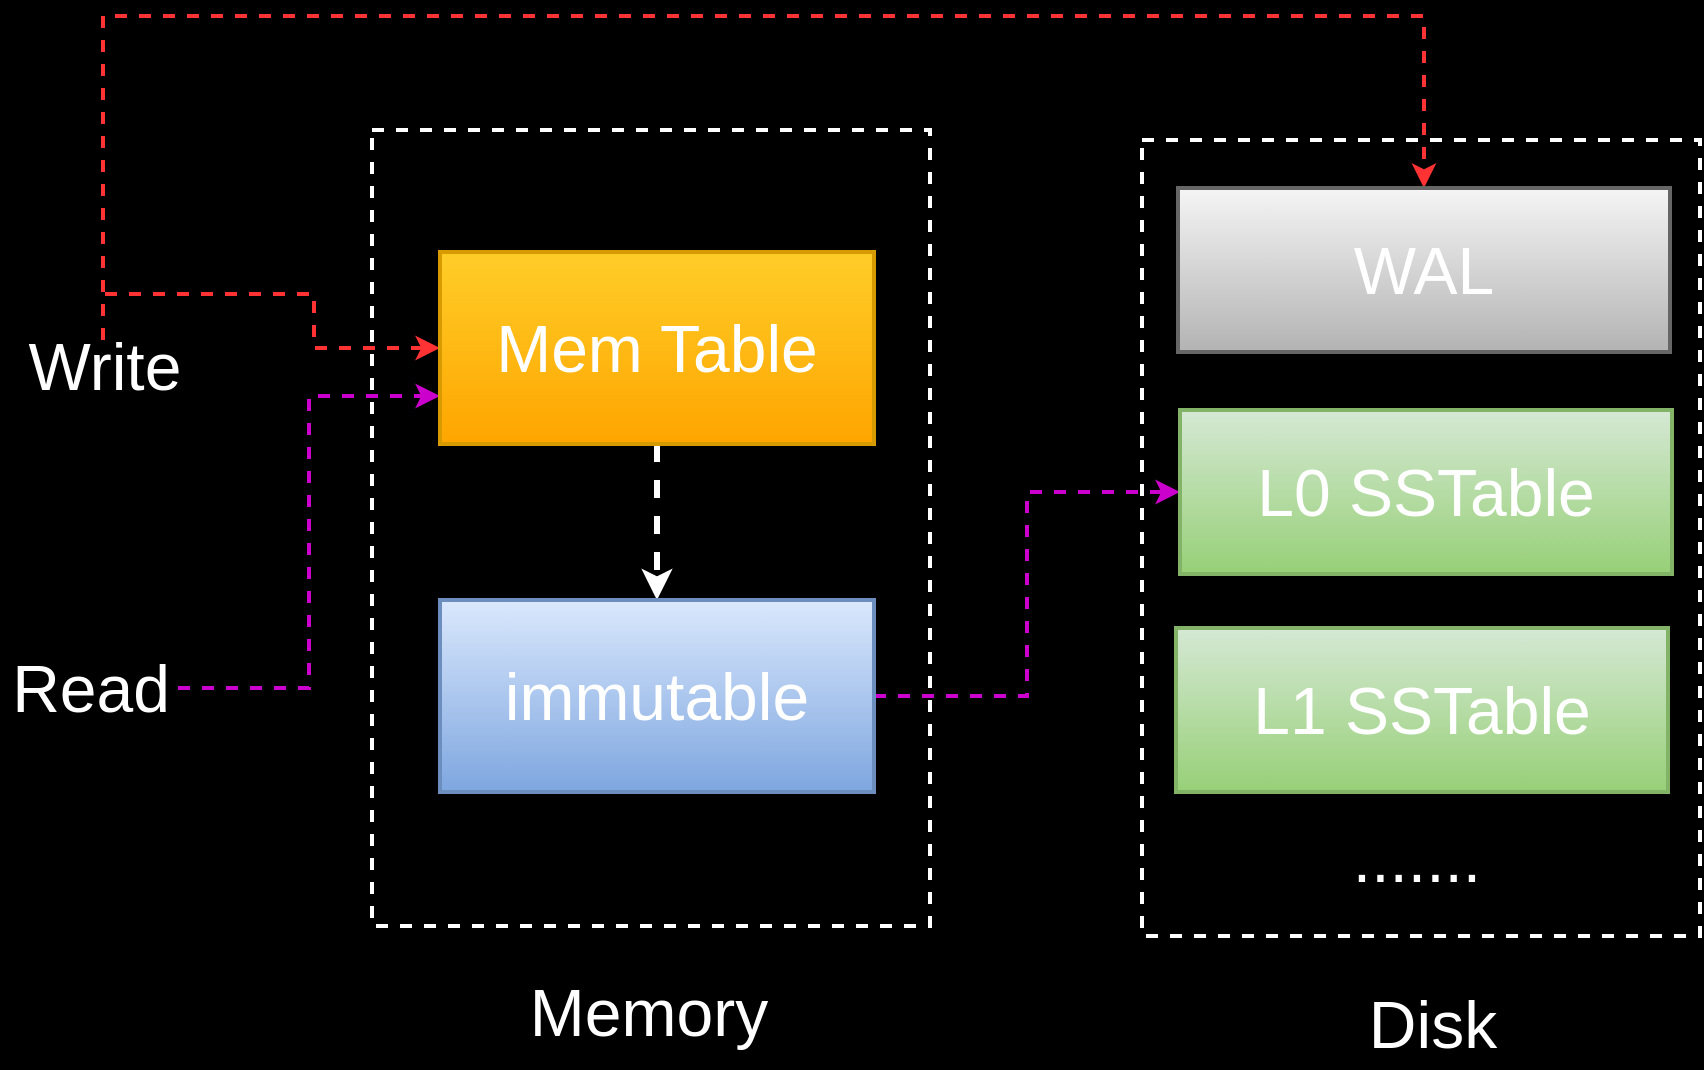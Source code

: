 <mxfile version="16.5.6" type="github">
  <diagram id="lhYuMvpGKN6Io1f8lzKl" name="第 1 页">
    <mxGraphModel dx="954" dy="691" grid="0" gridSize="10" guides="0" tooltips="1" connect="1" arrows="1" fold="1" page="1" pageScale="1" pageWidth="1169" pageHeight="1654" background="#000000" math="0" shadow="0">
      <root>
        <mxCell id="0" />
        <mxCell id="1" parent="0" />
        <mxCell id="5pnQOTz4l0Mb7uCBRQAC-1" value="" style="rounded=0;whiteSpace=wrap;html=1;dashed=1;strokeWidth=2;strokeColor=#FFFFFF;gradientColor=none;fillColor=none;" vertex="1" parent="1">
          <mxGeometry x="309" y="111" width="279" height="398" as="geometry" />
        </mxCell>
        <mxCell id="5pnQOTz4l0Mb7uCBRQAC-2" value="" style="rounded=0;whiteSpace=wrap;html=1;dashed=1;strokeWidth=2;strokeColor=#FFFFFF;gradientColor=none;fillColor=none;" vertex="1" parent="1">
          <mxGeometry x="694" y="116" width="279" height="398" as="geometry" />
        </mxCell>
        <mxCell id="5pnQOTz4l0Mb7uCBRQAC-18" style="edgeStyle=orthogonalEdgeStyle;rounded=0;orthogonalLoop=1;jettySize=auto;html=1;entryX=0;entryY=0.5;entryDx=0;entryDy=0;dashed=1;fontSize=33;fontColor=#FFFFFF;strokeColor=#FF3333;strokeWidth=2;fillColor=#f8cecc;gradientColor=#ea6b66;" edge="1" parent="1" source="5pnQOTz4l0Mb7uCBRQAC-5" target="5pnQOTz4l0Mb7uCBRQAC-7">
          <mxGeometry relative="1" as="geometry">
            <Array as="points">
              <mxPoint x="280" y="193" />
              <mxPoint x="280" y="220" />
            </Array>
          </mxGeometry>
        </mxCell>
        <mxCell id="5pnQOTz4l0Mb7uCBRQAC-19" style="edgeStyle=orthogonalEdgeStyle;rounded=0;orthogonalLoop=1;jettySize=auto;html=1;entryX=0.5;entryY=0;entryDx=0;entryDy=0;dashed=1;fontSize=33;fontColor=#FFFFFF;strokeColor=#FF3333;strokeWidth=2;" edge="1" parent="1" source="5pnQOTz4l0Mb7uCBRQAC-5" target="5pnQOTz4l0Mb7uCBRQAC-13">
          <mxGeometry relative="1" as="geometry">
            <Array as="points">
              <mxPoint x="174" y="54" />
              <mxPoint x="835" y="54" />
            </Array>
          </mxGeometry>
        </mxCell>
        <mxCell id="5pnQOTz4l0Mb7uCBRQAC-5" value="&lt;font color=&quot;#ffffff&quot; style=&quot;font-size: 33px&quot;&gt;Write&lt;/font&gt;" style="text;html=1;align=center;verticalAlign=middle;resizable=0;points=[];autosize=1;strokeColor=none;fillColor=none;" vertex="1" parent="1">
          <mxGeometry x="131" y="216" width="87" height="26" as="geometry" />
        </mxCell>
        <mxCell id="5pnQOTz4l0Mb7uCBRQAC-20" value="" style="edgeStyle=orthogonalEdgeStyle;rounded=0;orthogonalLoop=1;jettySize=auto;html=1;dashed=1;fontSize=33;fontColor=#FFFFFF;strokeColor=#CC00CC;strokeWidth=2;entryX=0;entryY=0.75;entryDx=0;entryDy=0;" edge="1" parent="1" source="5pnQOTz4l0Mb7uCBRQAC-6" target="5pnQOTz4l0Mb7uCBRQAC-7">
          <mxGeometry relative="1" as="geometry" />
        </mxCell>
        <mxCell id="5pnQOTz4l0Mb7uCBRQAC-6" value="&lt;font color=&quot;#ffffff&quot;&gt;&lt;span style=&quot;font-size: 33px&quot;&gt;Read&lt;/span&gt;&lt;/font&gt;" style="text;html=1;align=center;verticalAlign=middle;resizable=0;points=[];autosize=1;strokeColor=none;fillColor=none;" vertex="1" parent="1">
          <mxGeometry x="123" y="377" width="89" height="26" as="geometry" />
        </mxCell>
        <mxCell id="5pnQOTz4l0Mb7uCBRQAC-10" style="edgeStyle=orthogonalEdgeStyle;rounded=0;orthogonalLoop=1;jettySize=auto;html=1;fontSize=33;fontColor=#FFFFFF;" edge="1" parent="1" source="5pnQOTz4l0Mb7uCBRQAC-7" target="5pnQOTz4l0Mb7uCBRQAC-1">
          <mxGeometry relative="1" as="geometry" />
        </mxCell>
        <mxCell id="5pnQOTz4l0Mb7uCBRQAC-12" style="edgeStyle=orthogonalEdgeStyle;rounded=0;orthogonalLoop=1;jettySize=auto;html=1;fontSize=33;fontColor=#FFFFFF;strokeColor=#FFFFFF;strokeWidth=3;dashed=1;" edge="1" parent="1" source="5pnQOTz4l0Mb7uCBRQAC-7" target="5pnQOTz4l0Mb7uCBRQAC-8">
          <mxGeometry relative="1" as="geometry" />
        </mxCell>
        <mxCell id="5pnQOTz4l0Mb7uCBRQAC-7" value="&lt;font color=&quot;#ffffff&quot;&gt;Mem Table&lt;/font&gt;" style="rounded=0;whiteSpace=wrap;html=1;fontSize=33;strokeColor=#d79b00;strokeWidth=2;fillColor=#ffcd28;gradientColor=#ffa500;" vertex="1" parent="1">
          <mxGeometry x="343" y="172" width="217" height="96" as="geometry" />
        </mxCell>
        <mxCell id="5pnQOTz4l0Mb7uCBRQAC-22" style="edgeStyle=orthogonalEdgeStyle;rounded=0;orthogonalLoop=1;jettySize=auto;html=1;exitX=1;exitY=0.5;exitDx=0;exitDy=0;entryX=0;entryY=0.5;entryDx=0;entryDy=0;dashed=1;fontSize=33;fontColor=#FFFFFF;strokeColor=#CC00CC;strokeWidth=2;" edge="1" parent="1" source="5pnQOTz4l0Mb7uCBRQAC-8" target="5pnQOTz4l0Mb7uCBRQAC-15">
          <mxGeometry relative="1" as="geometry" />
        </mxCell>
        <mxCell id="5pnQOTz4l0Mb7uCBRQAC-8" value="&lt;font color=&quot;#ffffff&quot;&gt;immutable&lt;/font&gt;" style="rounded=0;whiteSpace=wrap;html=1;fontSize=33;strokeColor=#6c8ebf;strokeWidth=2;fillColor=#dae8fc;gradientColor=#7ea6e0;" vertex="1" parent="1">
          <mxGeometry x="343" y="346" width="217" height="96" as="geometry" />
        </mxCell>
        <mxCell id="5pnQOTz4l0Mb7uCBRQAC-13" value="&lt;font color=&quot;#ffffff&quot;&gt;WAL&lt;/font&gt;" style="rounded=0;whiteSpace=wrap;html=1;fontSize=33;strokeColor=#666666;strokeWidth=2;fillColor=#f5f5f5;gradientColor=#b3b3b3;" vertex="1" parent="1">
          <mxGeometry x="712" y="140" width="246" height="82" as="geometry" />
        </mxCell>
        <mxCell id="5pnQOTz4l0Mb7uCBRQAC-15" value="&lt;font color=&quot;#ffffff&quot;&gt;L0 SSTable&lt;/font&gt;" style="rounded=0;whiteSpace=wrap;html=1;fontSize=33;strokeColor=#82b366;strokeWidth=2;fillColor=#d5e8d4;gradientColor=#97d077;" vertex="1" parent="1">
          <mxGeometry x="713" y="251" width="246" height="82" as="geometry" />
        </mxCell>
        <mxCell id="5pnQOTz4l0Mb7uCBRQAC-16" value="&lt;span style=&quot;color: rgb(255 , 255 , 255)&quot;&gt;L1 SSTable&lt;/span&gt;" style="rounded=0;whiteSpace=wrap;html=1;fontSize=33;strokeColor=#82b366;strokeWidth=2;fillColor=#d5e8d4;gradientColor=#97d077;" vertex="1" parent="1">
          <mxGeometry x="711" y="360" width="246" height="82" as="geometry" />
        </mxCell>
        <mxCell id="5pnQOTz4l0Mb7uCBRQAC-17" value="......." style="text;html=1;align=center;verticalAlign=middle;resizable=0;points=[];autosize=1;strokeColor=none;fillColor=none;fontSize=33;fontColor=#FFFFFF;" vertex="1" parent="1">
          <mxGeometry x="794" y="453" width="74" height="44" as="geometry" />
        </mxCell>
        <mxCell id="5pnQOTz4l0Mb7uCBRQAC-23" value="Memory" style="text;html=1;align=center;verticalAlign=middle;resizable=0;points=[];autosize=1;strokeColor=none;fillColor=none;fontSize=33;fontColor=#FFFFFF;" vertex="1" parent="1">
          <mxGeometry x="382" y="530" width="129" height="44" as="geometry" />
        </mxCell>
        <mxCell id="5pnQOTz4l0Mb7uCBRQAC-24" value="Disk" style="text;html=1;align=center;verticalAlign=middle;resizable=0;points=[];autosize=1;strokeColor=none;fillColor=none;fontSize=33;fontColor=#FFFFFF;" vertex="1" parent="1">
          <mxGeometry x="802" y="536" width="74" height="44" as="geometry" />
        </mxCell>
      </root>
    </mxGraphModel>
  </diagram>
</mxfile>
